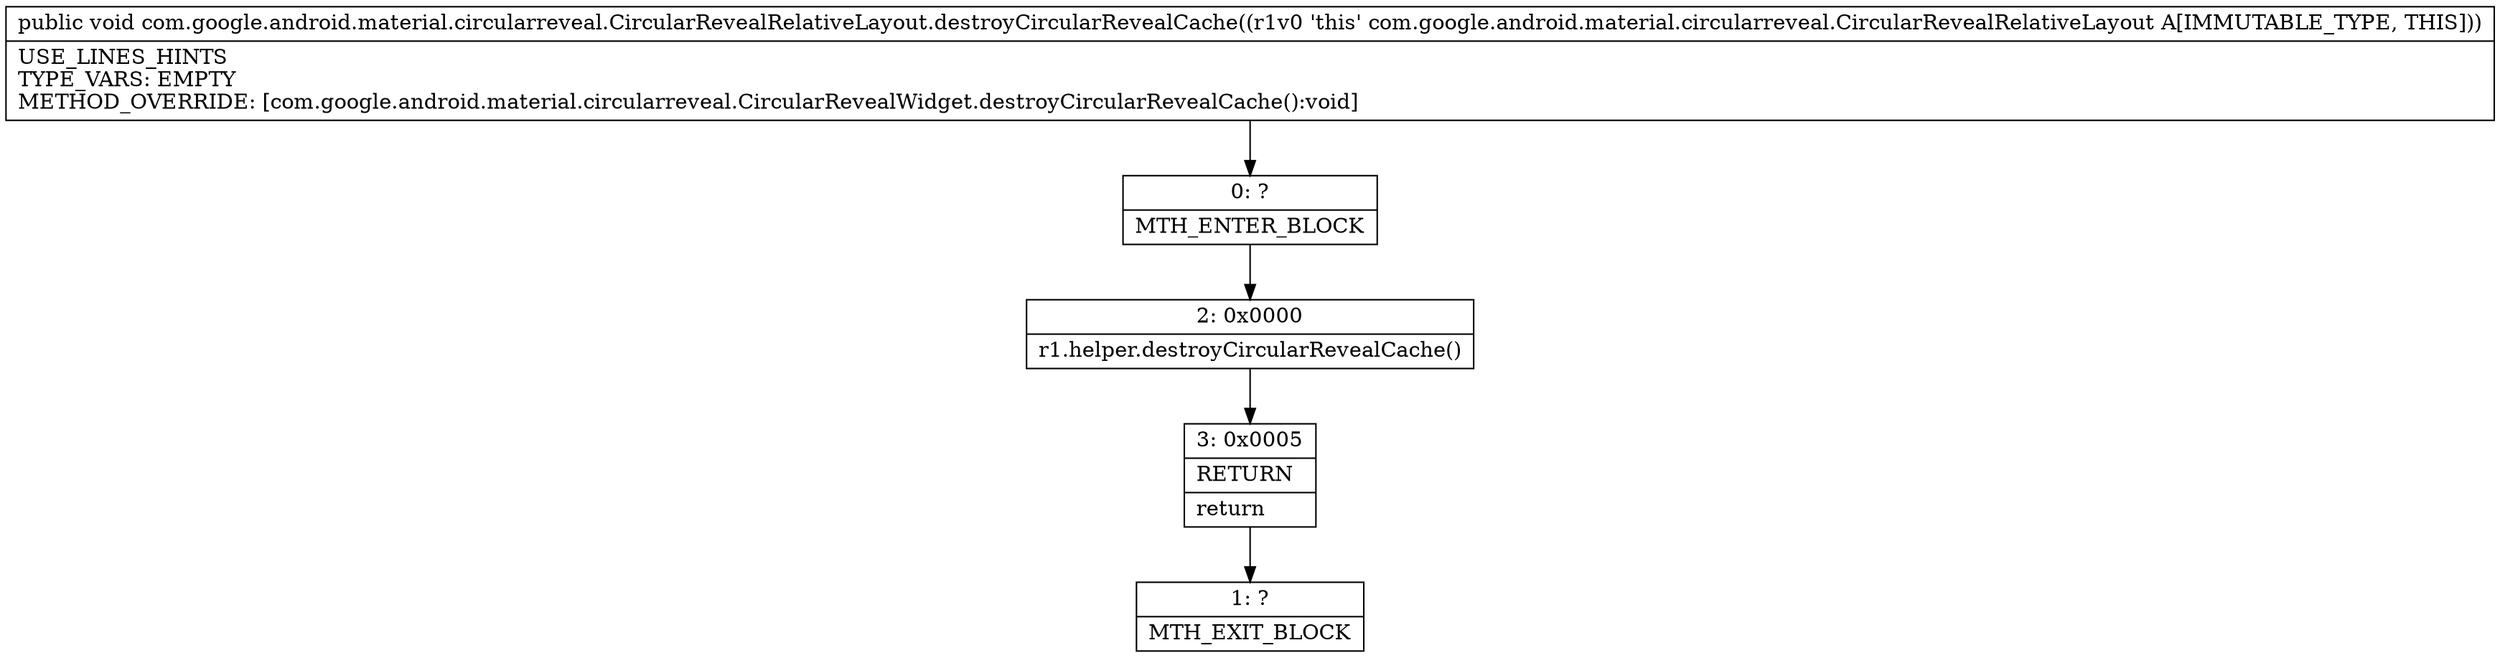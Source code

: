 digraph "CFG forcom.google.android.material.circularreveal.CircularRevealRelativeLayout.destroyCircularRevealCache()V" {
Node_0 [shape=record,label="{0\:\ ?|MTH_ENTER_BLOCK\l}"];
Node_2 [shape=record,label="{2\:\ 0x0000|r1.helper.destroyCircularRevealCache()\l}"];
Node_3 [shape=record,label="{3\:\ 0x0005|RETURN\l|return\l}"];
Node_1 [shape=record,label="{1\:\ ?|MTH_EXIT_BLOCK\l}"];
MethodNode[shape=record,label="{public void com.google.android.material.circularreveal.CircularRevealRelativeLayout.destroyCircularRevealCache((r1v0 'this' com.google.android.material.circularreveal.CircularRevealRelativeLayout A[IMMUTABLE_TYPE, THIS]))  | USE_LINES_HINTS\lTYPE_VARS: EMPTY\lMETHOD_OVERRIDE: [com.google.android.material.circularreveal.CircularRevealWidget.destroyCircularRevealCache():void]\l}"];
MethodNode -> Node_0;Node_0 -> Node_2;
Node_2 -> Node_3;
Node_3 -> Node_1;
}

